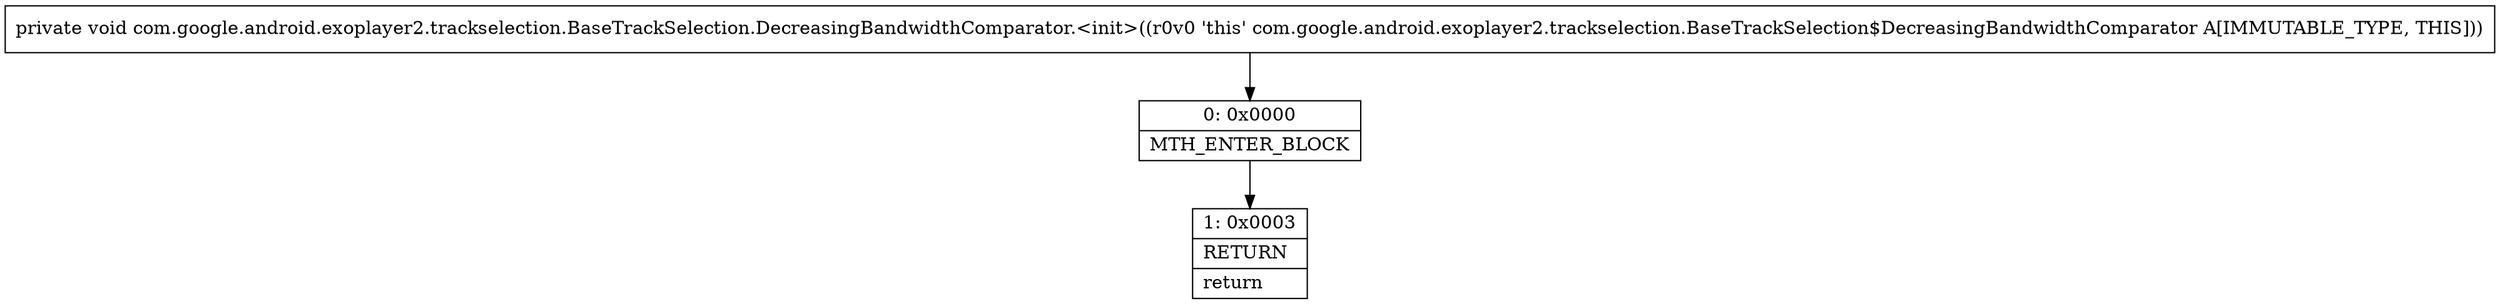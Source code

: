 digraph "CFG forcom.google.android.exoplayer2.trackselection.BaseTrackSelection.DecreasingBandwidthComparator.\<init\>()V" {
Node_0 [shape=record,label="{0\:\ 0x0000|MTH_ENTER_BLOCK\l}"];
Node_1 [shape=record,label="{1\:\ 0x0003|RETURN\l|return\l}"];
MethodNode[shape=record,label="{private void com.google.android.exoplayer2.trackselection.BaseTrackSelection.DecreasingBandwidthComparator.\<init\>((r0v0 'this' com.google.android.exoplayer2.trackselection.BaseTrackSelection$DecreasingBandwidthComparator A[IMMUTABLE_TYPE, THIS])) }"];
MethodNode -> Node_0;
Node_0 -> Node_1;
}

